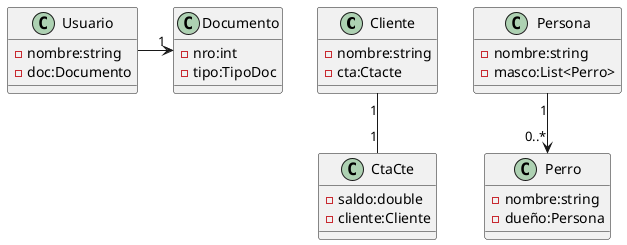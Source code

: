 @startuml
Cliente "1" -- "1" CtaCte
Usuario -> "1" Documento
Persona "1"--> "0..*" Perro

/'Asociacion'/
class Cliente{
-nombre:string
-cta:Ctacte
}

class CtaCte{
-saldo:double
-cliente:Cliente
}


/'Asociacion direccional'/
class Usuario{
-nombre:string
-doc:Documento
}

class Documento{
-nro:int
-tipo:TipoDoc
}


/'Asociacion multidireccional con multiplicidad *(n)'/
class Persona{
-nombre:string
-masco:List<Perro>
}
class Perro{
-nombre:string
-dueño:Persona
}
@enduml